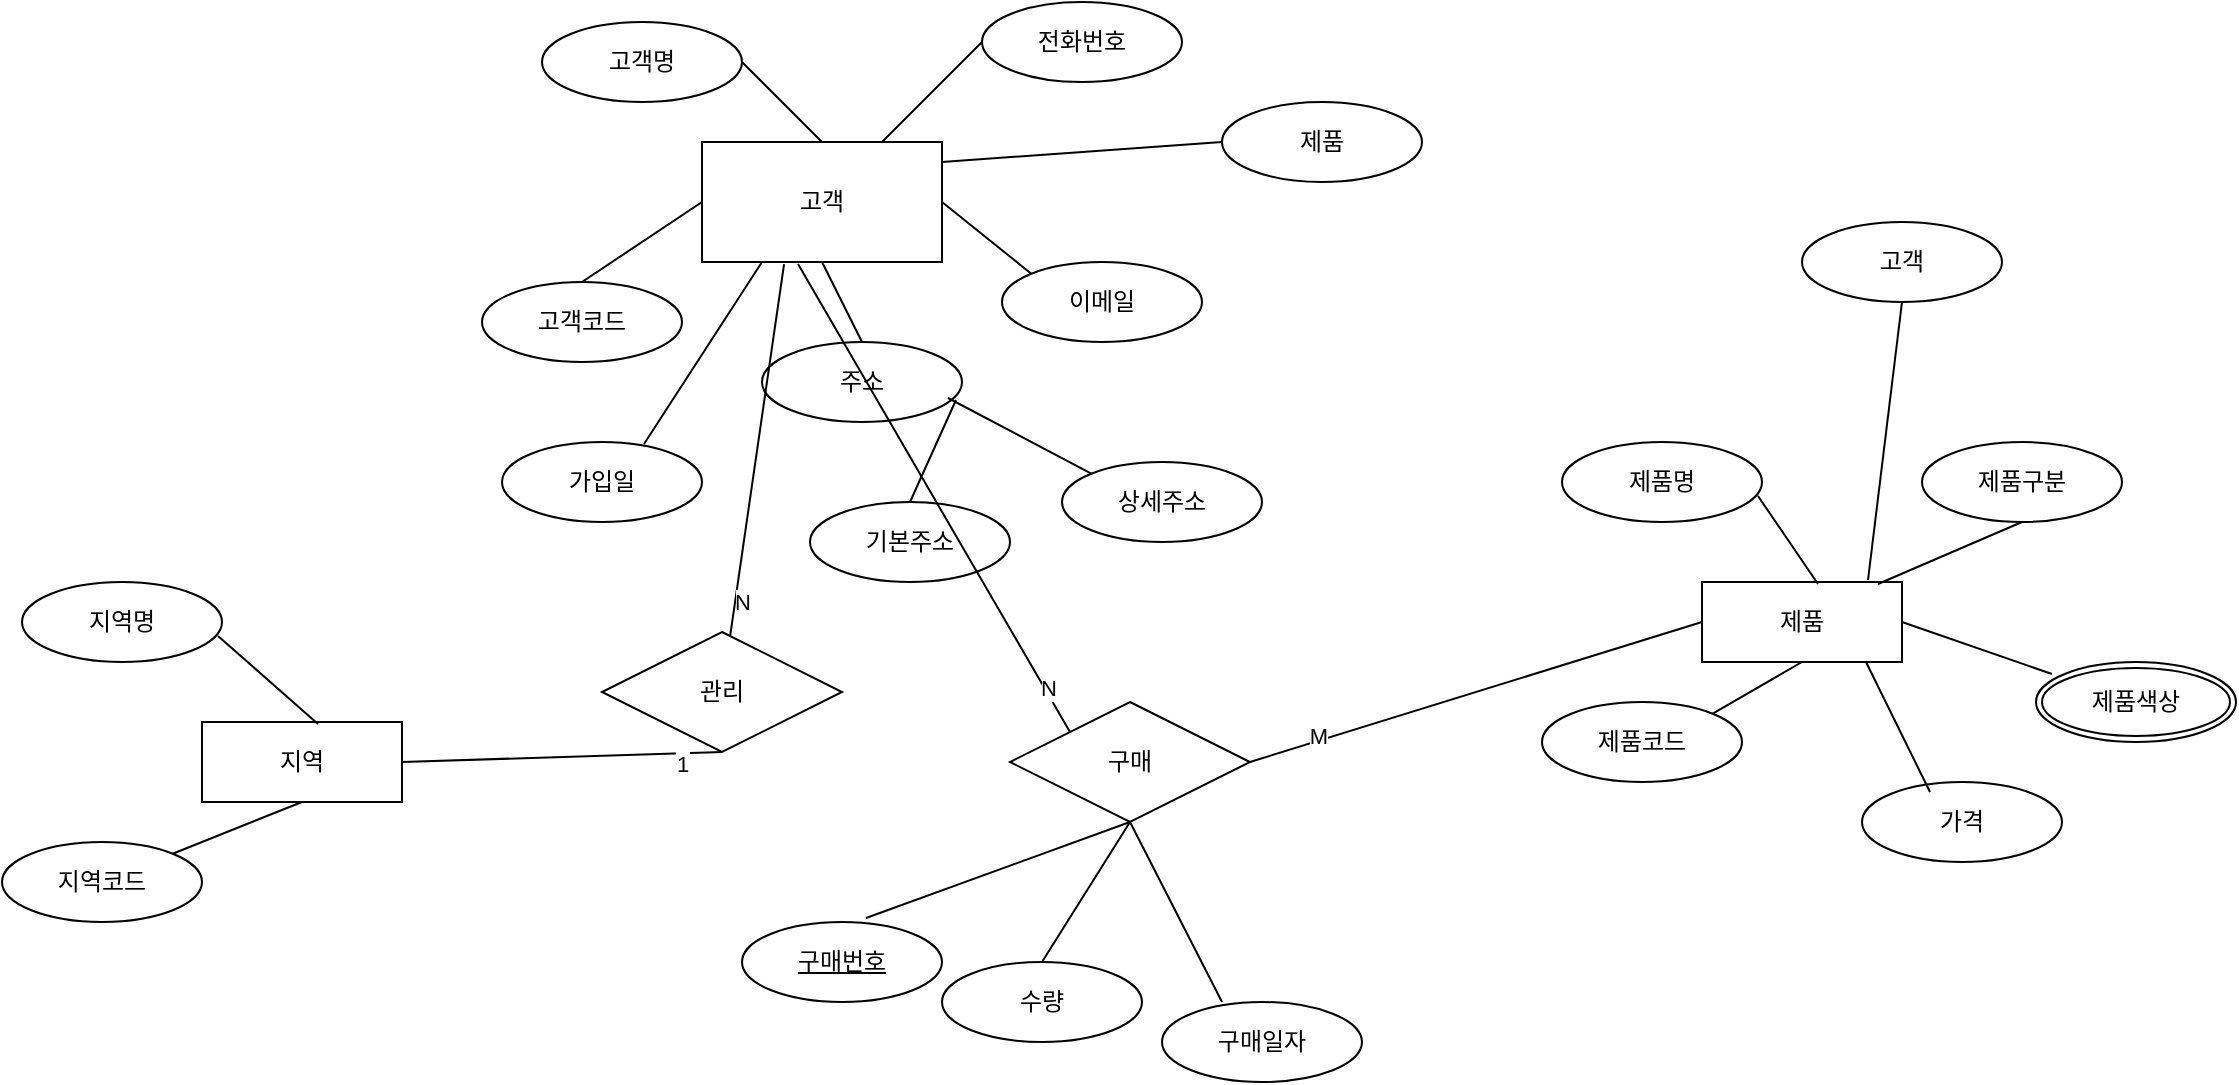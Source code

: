 <mxfile version="25.0.3">
  <diagram name="페이지-1" id="zTFgOTX2GRFWCrJytq7D">
    <mxGraphModel dx="1434" dy="746" grid="1" gridSize="10" guides="1" tooltips="1" connect="1" arrows="1" fold="1" page="1" pageScale="1" pageWidth="827" pageHeight="1169" math="0" shadow="0">
      <root>
        <mxCell id="0" />
        <mxCell id="1" parent="0" />
        <mxCell id="9biToXPrOZw2ifDc7bC_-1" value="고객" style="whiteSpace=wrap;html=1;align=center;" vertex="1" parent="1">
          <mxGeometry x="360" y="340" width="120" height="60" as="geometry" />
        </mxCell>
        <mxCell id="9biToXPrOZw2ifDc7bC_-2" value="고객명" style="ellipse;whiteSpace=wrap;html=1;align=center;" vertex="1" parent="1">
          <mxGeometry x="280" y="280" width="100" height="40" as="geometry" />
        </mxCell>
        <mxCell id="9biToXPrOZw2ifDc7bC_-3" value="" style="endArrow=none;html=1;rounded=0;entryX=0.5;entryY=0;entryDx=0;entryDy=0;exitX=1;exitY=0.5;exitDx=0;exitDy=0;" edge="1" parent="1" source="9biToXPrOZw2ifDc7bC_-2" target="9biToXPrOZw2ifDc7bC_-1">
          <mxGeometry relative="1" as="geometry">
            <mxPoint x="330" y="380" as="sourcePoint" />
            <mxPoint x="490" y="380" as="targetPoint" />
          </mxGeometry>
        </mxCell>
        <mxCell id="9biToXPrOZw2ifDc7bC_-5" value="전화번호" style="ellipse;whiteSpace=wrap;html=1;align=center;" vertex="1" parent="1">
          <mxGeometry x="500" y="270" width="100" height="40" as="geometry" />
        </mxCell>
        <mxCell id="9biToXPrOZw2ifDc7bC_-6" value="" style="endArrow=none;html=1;rounded=0;entryX=0;entryY=0.5;entryDx=0;entryDy=0;exitX=0.75;exitY=0;exitDx=0;exitDy=0;" edge="1" parent="1" source="9biToXPrOZw2ifDc7bC_-1" target="9biToXPrOZw2ifDc7bC_-5">
          <mxGeometry relative="1" as="geometry">
            <mxPoint x="390" y="310" as="sourcePoint" />
            <mxPoint x="430" y="350" as="targetPoint" />
          </mxGeometry>
        </mxCell>
        <mxCell id="9biToXPrOZw2ifDc7bC_-7" value="고객코드" style="ellipse;whiteSpace=wrap;html=1;align=center;" vertex="1" parent="1">
          <mxGeometry x="250" y="410" width="100" height="40" as="geometry" />
        </mxCell>
        <mxCell id="9biToXPrOZw2ifDc7bC_-8" value="이메일" style="ellipse;whiteSpace=wrap;html=1;align=center;" vertex="1" parent="1">
          <mxGeometry x="510" y="400" width="100" height="40" as="geometry" />
        </mxCell>
        <mxCell id="9biToXPrOZw2ifDc7bC_-9" value="주소" style="ellipse;whiteSpace=wrap;html=1;align=center;" vertex="1" parent="1">
          <mxGeometry x="390" y="440" width="100" height="40" as="geometry" />
        </mxCell>
        <mxCell id="9biToXPrOZw2ifDc7bC_-10" value="" style="endArrow=none;html=1;rounded=0;entryX=0;entryY=0;entryDx=0;entryDy=0;exitX=1;exitY=0.5;exitDx=0;exitDy=0;" edge="1" parent="1" source="9biToXPrOZw2ifDc7bC_-1" target="9biToXPrOZw2ifDc7bC_-8">
          <mxGeometry relative="1" as="geometry">
            <mxPoint x="430" y="350" as="sourcePoint" />
            <mxPoint x="510" y="300" as="targetPoint" />
          </mxGeometry>
        </mxCell>
        <mxCell id="9biToXPrOZw2ifDc7bC_-11" value="" style="endArrow=none;html=1;rounded=0;entryX=0.5;entryY=0;entryDx=0;entryDy=0;exitX=0.5;exitY=1;exitDx=0;exitDy=0;" edge="1" parent="1" source="9biToXPrOZw2ifDc7bC_-1" target="9biToXPrOZw2ifDc7bC_-9">
          <mxGeometry relative="1" as="geometry">
            <mxPoint x="490" y="380" as="sourcePoint" />
            <mxPoint x="535" y="416" as="targetPoint" />
          </mxGeometry>
        </mxCell>
        <mxCell id="9biToXPrOZw2ifDc7bC_-12" value="" style="endArrow=none;html=1;rounded=0;entryX=0;entryY=0.5;entryDx=0;entryDy=0;exitX=0.5;exitY=0;exitDx=0;exitDy=0;" edge="1" parent="1" source="9biToXPrOZw2ifDc7bC_-7" target="9biToXPrOZw2ifDc7bC_-1">
          <mxGeometry relative="1" as="geometry">
            <mxPoint x="430" y="410" as="sourcePoint" />
            <mxPoint x="440" y="450" as="targetPoint" />
          </mxGeometry>
        </mxCell>
        <mxCell id="9biToXPrOZw2ifDc7bC_-13" value="가입일" style="ellipse;whiteSpace=wrap;html=1;align=center;" vertex="1" parent="1">
          <mxGeometry x="260" y="490" width="100" height="40" as="geometry" />
        </mxCell>
        <mxCell id="9biToXPrOZw2ifDc7bC_-14" value="" style="endArrow=none;html=1;rounded=0;entryX=0.71;entryY=0.025;entryDx=0;entryDy=0;exitX=0.25;exitY=1;exitDx=0;exitDy=0;entryPerimeter=0;" edge="1" parent="1" source="9biToXPrOZw2ifDc7bC_-1" target="9biToXPrOZw2ifDc7bC_-13">
          <mxGeometry relative="1" as="geometry">
            <mxPoint x="430" y="410" as="sourcePoint" />
            <mxPoint x="440" y="450" as="targetPoint" />
          </mxGeometry>
        </mxCell>
        <mxCell id="9biToXPrOZw2ifDc7bC_-15" value="기본주소" style="ellipse;whiteSpace=wrap;html=1;align=center;" vertex="1" parent="1">
          <mxGeometry x="414" y="520" width="100" height="40" as="geometry" />
        </mxCell>
        <mxCell id="9biToXPrOZw2ifDc7bC_-16" value="상세주소" style="ellipse;whiteSpace=wrap;html=1;align=center;" vertex="1" parent="1">
          <mxGeometry x="540" y="500" width="100" height="40" as="geometry" />
        </mxCell>
        <mxCell id="9biToXPrOZw2ifDc7bC_-17" value="" style="endArrow=none;html=1;rounded=0;entryX=0;entryY=0;entryDx=0;entryDy=0;exitX=0.93;exitY=0.7;exitDx=0;exitDy=0;exitPerimeter=0;" edge="1" parent="1" source="9biToXPrOZw2ifDc7bC_-9" target="9biToXPrOZw2ifDc7bC_-16">
          <mxGeometry relative="1" as="geometry">
            <mxPoint x="430" y="410" as="sourcePoint" />
            <mxPoint x="440" y="450" as="targetPoint" />
          </mxGeometry>
        </mxCell>
        <mxCell id="9biToXPrOZw2ifDc7bC_-18" value="" style="endArrow=none;html=1;rounded=0;entryX=0.5;entryY=0;entryDx=0;entryDy=0;exitX=0.97;exitY=0.725;exitDx=0;exitDy=0;exitPerimeter=0;" edge="1" parent="1" source="9biToXPrOZw2ifDc7bC_-9" target="9biToXPrOZw2ifDc7bC_-15">
          <mxGeometry relative="1" as="geometry">
            <mxPoint x="483" y="478" as="sourcePoint" />
            <mxPoint x="565" y="516" as="targetPoint" />
          </mxGeometry>
        </mxCell>
        <mxCell id="9biToXPrOZw2ifDc7bC_-19" value="지역" style="whiteSpace=wrap;html=1;align=center;" vertex="1" parent="1">
          <mxGeometry x="110" y="630" width="100" height="40" as="geometry" />
        </mxCell>
        <mxCell id="9biToXPrOZw2ifDc7bC_-20" value="지역명" style="ellipse;whiteSpace=wrap;html=1;align=center;" vertex="1" parent="1">
          <mxGeometry x="20" y="560" width="100" height="40" as="geometry" />
        </mxCell>
        <mxCell id="9biToXPrOZw2ifDc7bC_-21" value="" style="endArrow=none;html=1;rounded=0;entryX=0.58;entryY=0.025;entryDx=0;entryDy=0;exitX=0.98;exitY=0.675;exitDx=0;exitDy=0;entryPerimeter=0;exitPerimeter=0;" edge="1" parent="1" source="9biToXPrOZw2ifDc7bC_-20" target="9biToXPrOZw2ifDc7bC_-19">
          <mxGeometry relative="1" as="geometry">
            <mxPoint x="400" y="410" as="sourcePoint" />
            <mxPoint x="341" y="501" as="targetPoint" />
          </mxGeometry>
        </mxCell>
        <mxCell id="9biToXPrOZw2ifDc7bC_-22" value="지역코드" style="ellipse;whiteSpace=wrap;html=1;align=center;" vertex="1" parent="1">
          <mxGeometry x="10" y="690" width="100" height="40" as="geometry" />
        </mxCell>
        <mxCell id="9biToXPrOZw2ifDc7bC_-23" value="" style="endArrow=none;html=1;rounded=0;entryX=0.5;entryY=1;entryDx=0;entryDy=0;exitX=1;exitY=0;exitDx=0;exitDy=0;" edge="1" parent="1" source="9biToXPrOZw2ifDc7bC_-22" target="9biToXPrOZw2ifDc7bC_-19">
          <mxGeometry relative="1" as="geometry">
            <mxPoint x="128" y="597" as="sourcePoint" />
            <mxPoint x="178" y="641" as="targetPoint" />
          </mxGeometry>
        </mxCell>
        <mxCell id="9biToXPrOZw2ifDc7bC_-24" value="제품" style="whiteSpace=wrap;html=1;align=center;" vertex="1" parent="1">
          <mxGeometry x="860" y="560" width="100" height="40" as="geometry" />
        </mxCell>
        <mxCell id="9biToXPrOZw2ifDc7bC_-25" value="제품명" style="ellipse;whiteSpace=wrap;html=1;align=center;" vertex="1" parent="1">
          <mxGeometry x="790" y="490" width="100" height="40" as="geometry" />
        </mxCell>
        <mxCell id="9biToXPrOZw2ifDc7bC_-26" value="" style="endArrow=none;html=1;rounded=0;entryX=0.58;entryY=0.025;entryDx=0;entryDy=0;exitX=0.98;exitY=0.675;exitDx=0;exitDy=0;entryPerimeter=0;exitPerimeter=0;" edge="1" parent="1" source="9biToXPrOZw2ifDc7bC_-25" target="9biToXPrOZw2ifDc7bC_-24">
          <mxGeometry relative="1" as="geometry">
            <mxPoint x="1170" y="340" as="sourcePoint" />
            <mxPoint x="1111" y="431" as="targetPoint" />
          </mxGeometry>
        </mxCell>
        <mxCell id="9biToXPrOZw2ifDc7bC_-27" value="제품코드" style="ellipse;whiteSpace=wrap;html=1;align=center;" vertex="1" parent="1">
          <mxGeometry x="780" y="620" width="100" height="40" as="geometry" />
        </mxCell>
        <mxCell id="9biToXPrOZw2ifDc7bC_-28" value="" style="endArrow=none;html=1;rounded=0;entryX=0.5;entryY=1;entryDx=0;entryDy=0;exitX=1;exitY=0;exitDx=0;exitDy=0;" edge="1" parent="1" source="9biToXPrOZw2ifDc7bC_-27" target="9biToXPrOZw2ifDc7bC_-24">
          <mxGeometry relative="1" as="geometry">
            <mxPoint x="898" y="527" as="sourcePoint" />
            <mxPoint x="948" y="571" as="targetPoint" />
          </mxGeometry>
        </mxCell>
        <mxCell id="9biToXPrOZw2ifDc7bC_-29" value="제품구분" style="ellipse;whiteSpace=wrap;html=1;align=center;" vertex="1" parent="1">
          <mxGeometry x="970" y="490" width="100" height="40" as="geometry" />
        </mxCell>
        <mxCell id="9biToXPrOZw2ifDc7bC_-30" value="" style="endArrow=none;html=1;rounded=0;entryX=0.88;entryY=0.025;entryDx=0;entryDy=0;exitX=0.5;exitY=1;exitDx=0;exitDy=0;entryPerimeter=0;" edge="1" parent="1" source="9biToXPrOZw2ifDc7bC_-29" target="9biToXPrOZw2ifDc7bC_-24">
          <mxGeometry relative="1" as="geometry">
            <mxPoint x="898" y="527" as="sourcePoint" />
            <mxPoint x="948" y="571" as="targetPoint" />
          </mxGeometry>
        </mxCell>
        <mxCell id="9biToXPrOZw2ifDc7bC_-31" value="제품색상" style="ellipse;shape=doubleEllipse;margin=3;whiteSpace=wrap;html=1;align=center;" vertex="1" parent="1">
          <mxGeometry x="1027" y="600" width="100" height="40" as="geometry" />
        </mxCell>
        <mxCell id="9biToXPrOZw2ifDc7bC_-32" value="" style="endArrow=none;html=1;rounded=0;entryX=1;entryY=0.5;entryDx=0;entryDy=0;exitX=0.08;exitY=0.15;exitDx=0;exitDy=0;exitPerimeter=0;" edge="1" parent="1" source="9biToXPrOZw2ifDc7bC_-31" target="9biToXPrOZw2ifDc7bC_-24">
          <mxGeometry relative="1" as="geometry">
            <mxPoint x="1030" y="540" as="sourcePoint" />
            <mxPoint x="978" y="571" as="targetPoint" />
          </mxGeometry>
        </mxCell>
        <mxCell id="9biToXPrOZw2ifDc7bC_-33" value="가격" style="ellipse;whiteSpace=wrap;html=1;align=center;" vertex="1" parent="1">
          <mxGeometry x="940" y="660" width="100" height="40" as="geometry" />
        </mxCell>
        <mxCell id="9biToXPrOZw2ifDc7bC_-34" value="" style="endArrow=none;html=1;rounded=0;entryX=0.82;entryY=1;entryDx=0;entryDy=0;exitX=0.34;exitY=0.125;exitDx=0;exitDy=0;entryPerimeter=0;exitPerimeter=0;" edge="1" parent="1" source="9biToXPrOZw2ifDc7bC_-33" target="9biToXPrOZw2ifDc7bC_-24">
          <mxGeometry relative="1" as="geometry">
            <mxPoint x="1030" y="540" as="sourcePoint" />
            <mxPoint x="978" y="571" as="targetPoint" />
          </mxGeometry>
        </mxCell>
        <mxCell id="9biToXPrOZw2ifDc7bC_-36" value="제품" style="ellipse;whiteSpace=wrap;html=1;align=center;" vertex="1" parent="1">
          <mxGeometry x="620" y="320" width="100" height="40" as="geometry" />
        </mxCell>
        <mxCell id="9biToXPrOZw2ifDc7bC_-37" value="" style="endArrow=none;html=1;rounded=0;entryX=0;entryY=0.5;entryDx=0;entryDy=0;" edge="1" parent="1" target="9biToXPrOZw2ifDc7bC_-36">
          <mxGeometry relative="1" as="geometry">
            <mxPoint x="480" y="350" as="sourcePoint" />
            <mxPoint x="510" y="300" as="targetPoint" />
          </mxGeometry>
        </mxCell>
        <mxCell id="9biToXPrOZw2ifDc7bC_-38" value="고객" style="ellipse;whiteSpace=wrap;html=1;align=center;" vertex="1" parent="1">
          <mxGeometry x="910" y="380" width="100" height="40" as="geometry" />
        </mxCell>
        <mxCell id="9biToXPrOZw2ifDc7bC_-39" value="" style="endArrow=none;html=1;rounded=0;entryX=0.83;entryY=-0.025;entryDx=0;entryDy=0;exitX=0.5;exitY=1;exitDx=0;exitDy=0;entryPerimeter=0;" edge="1" parent="1" source="9biToXPrOZw2ifDc7bC_-38" target="9biToXPrOZw2ifDc7bC_-24">
          <mxGeometry relative="1" as="geometry">
            <mxPoint x="1030" y="540" as="sourcePoint" />
            <mxPoint x="958" y="571" as="targetPoint" />
          </mxGeometry>
        </mxCell>
        <mxCell id="9biToXPrOZw2ifDc7bC_-40" value="관리" style="shape=rhombus;perimeter=rhombusPerimeter;whiteSpace=wrap;html=1;align=center;" vertex="1" parent="1">
          <mxGeometry x="310" y="585" width="120" height="60" as="geometry" />
        </mxCell>
        <mxCell id="9biToXPrOZw2ifDc7bC_-41" value="" style="endArrow=none;html=1;rounded=0;entryX=0.342;entryY=1.017;entryDx=0;entryDy=0;entryPerimeter=0;" edge="1" parent="1" source="9biToXPrOZw2ifDc7bC_-40" target="9biToXPrOZw2ifDc7bC_-1">
          <mxGeometry relative="1" as="geometry">
            <mxPoint x="560" y="580" as="sourcePoint" />
            <mxPoint x="720" y="580" as="targetPoint" />
          </mxGeometry>
        </mxCell>
        <mxCell id="9biToXPrOZw2ifDc7bC_-43" value="N" style="edgeLabel;html=1;align=center;verticalAlign=middle;resizable=0;points=[];" vertex="1" connectable="0" parent="9biToXPrOZw2ifDc7bC_-41">
          <mxGeometry x="-0.557" y="-1" relative="1" as="geometry">
            <mxPoint x="-1" y="24" as="offset" />
          </mxGeometry>
        </mxCell>
        <mxCell id="9biToXPrOZw2ifDc7bC_-42" value="" style="endArrow=none;html=1;rounded=0;entryX=0.5;entryY=1;entryDx=0;entryDy=0;exitX=1;exitY=0.5;exitDx=0;exitDy=0;" edge="1" parent="1" source="9biToXPrOZw2ifDc7bC_-19" target="9biToXPrOZw2ifDc7bC_-40">
          <mxGeometry relative="1" as="geometry">
            <mxPoint x="401" y="621" as="sourcePoint" />
            <mxPoint x="411" y="411" as="targetPoint" />
          </mxGeometry>
        </mxCell>
        <mxCell id="9biToXPrOZw2ifDc7bC_-44" value="1" style="edgeLabel;html=1;align=center;verticalAlign=middle;resizable=0;points=[];" vertex="1" connectable="0" parent="9biToXPrOZw2ifDc7bC_-42">
          <mxGeometry x="0.061" y="-5" relative="1" as="geometry">
            <mxPoint x="55" y="-2" as="offset" />
          </mxGeometry>
        </mxCell>
        <mxCell id="9biToXPrOZw2ifDc7bC_-45" value="구매" style="shape=rhombus;perimeter=rhombusPerimeter;whiteSpace=wrap;html=1;align=center;" vertex="1" parent="1">
          <mxGeometry x="514" y="620" width="120" height="60" as="geometry" />
        </mxCell>
        <mxCell id="9biToXPrOZw2ifDc7bC_-47" value="구매번호" style="ellipse;whiteSpace=wrap;html=1;align=center;fontStyle=4;" vertex="1" parent="1">
          <mxGeometry x="380" y="730" width="100" height="40" as="geometry" />
        </mxCell>
        <mxCell id="9biToXPrOZw2ifDc7bC_-48" value="수량" style="ellipse;whiteSpace=wrap;html=1;align=center;" vertex="1" parent="1">
          <mxGeometry x="480" y="750" width="100" height="40" as="geometry" />
        </mxCell>
        <mxCell id="9biToXPrOZw2ifDc7bC_-49" value="구매일자" style="ellipse;whiteSpace=wrap;html=1;align=center;" vertex="1" parent="1">
          <mxGeometry x="590" y="770" width="100" height="40" as="geometry" />
        </mxCell>
        <mxCell id="9biToXPrOZw2ifDc7bC_-50" value="" style="endArrow=none;html=1;rounded=0;exitX=0.5;exitY=1;exitDx=0;exitDy=0;entryX=0.62;entryY=-0.05;entryDx=0;entryDy=0;entryPerimeter=0;" edge="1" parent="1" source="9biToXPrOZw2ifDc7bC_-45" target="9biToXPrOZw2ifDc7bC_-47">
          <mxGeometry relative="1" as="geometry">
            <mxPoint x="560" y="580" as="sourcePoint" />
            <mxPoint x="720" y="580" as="targetPoint" />
          </mxGeometry>
        </mxCell>
        <mxCell id="9biToXPrOZw2ifDc7bC_-51" value="" style="endArrow=none;html=1;rounded=0;exitX=0.5;exitY=1;exitDx=0;exitDy=0;entryX=0.5;entryY=0;entryDx=0;entryDy=0;" edge="1" parent="1" source="9biToXPrOZw2ifDc7bC_-45" target="9biToXPrOZw2ifDc7bC_-48">
          <mxGeometry relative="1" as="geometry">
            <mxPoint x="490" y="700" as="sourcePoint" />
            <mxPoint x="452" y="738" as="targetPoint" />
          </mxGeometry>
        </mxCell>
        <mxCell id="9biToXPrOZw2ifDc7bC_-52" value="" style="endArrow=none;html=1;rounded=0;exitX=0.5;exitY=1;exitDx=0;exitDy=0;entryX=0.3;entryY=0;entryDx=0;entryDy=0;entryPerimeter=0;" edge="1" parent="1" source="9biToXPrOZw2ifDc7bC_-45" target="9biToXPrOZw2ifDc7bC_-49">
          <mxGeometry relative="1" as="geometry">
            <mxPoint x="490" y="700" as="sourcePoint" />
            <mxPoint x="529" y="764" as="targetPoint" />
          </mxGeometry>
        </mxCell>
        <mxCell id="9biToXPrOZw2ifDc7bC_-53" value="" style="endArrow=none;html=1;rounded=0;exitX=0.4;exitY=1.017;exitDx=0;exitDy=0;exitPerimeter=0;entryX=0;entryY=0;entryDx=0;entryDy=0;" edge="1" parent="1" source="9biToXPrOZw2ifDc7bC_-1" target="9biToXPrOZw2ifDc7bC_-45">
          <mxGeometry relative="1" as="geometry">
            <mxPoint x="560" y="580" as="sourcePoint" />
            <mxPoint x="720" y="580" as="targetPoint" />
          </mxGeometry>
        </mxCell>
        <mxCell id="9biToXPrOZw2ifDc7bC_-55" value="N" style="edgeLabel;html=1;align=center;verticalAlign=middle;resizable=0;points=[];" vertex="1" connectable="0" parent="9biToXPrOZw2ifDc7bC_-53">
          <mxGeometry x="0.814" y="2" relative="1" as="geometry">
            <mxPoint as="offset" />
          </mxGeometry>
        </mxCell>
        <mxCell id="9biToXPrOZw2ifDc7bC_-54" value="" style="endArrow=none;html=1;rounded=0;exitX=0;exitY=0.5;exitDx=0;exitDy=0;entryX=1;entryY=0.5;entryDx=0;entryDy=0;" edge="1" parent="1" source="9biToXPrOZw2ifDc7bC_-24" target="9biToXPrOZw2ifDc7bC_-45">
          <mxGeometry relative="1" as="geometry">
            <mxPoint x="418" y="411" as="sourcePoint" />
            <mxPoint x="540" y="660" as="targetPoint" />
          </mxGeometry>
        </mxCell>
        <mxCell id="9biToXPrOZw2ifDc7bC_-56" value="M" style="edgeLabel;html=1;align=center;verticalAlign=middle;resizable=0;points=[];" vertex="1" connectable="0" parent="9biToXPrOZw2ifDc7bC_-54">
          <mxGeometry x="0.689" y="-3" relative="1" as="geometry">
            <mxPoint as="offset" />
          </mxGeometry>
        </mxCell>
      </root>
    </mxGraphModel>
  </diagram>
</mxfile>
